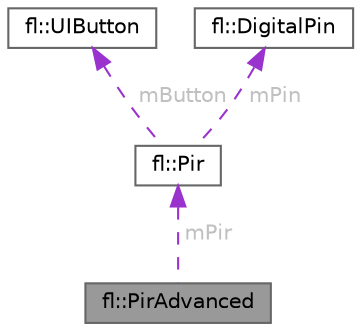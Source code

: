 digraph "fl::PirAdvanced"
{
 // LATEX_PDF_SIZE
  bgcolor="transparent";
  edge [fontname=Helvetica,fontsize=10,labelfontname=Helvetica,labelfontsize=10];
  node [fontname=Helvetica,fontsize=10,shape=box,height=0.2,width=0.4];
  Node1 [id="Node000001",label="fl::PirAdvanced",height=0.2,width=0.4,color="gray40", fillcolor="grey60", style="filled", fontcolor="black",tooltip=" "];
  Node2 -> Node1 [id="edge1_Node000001_Node000002",dir="back",color="darkorchid3",style="dashed",tooltip=" ",label=" mPir",fontcolor="grey" ];
  Node2 [id="Node000002",label="fl::Pir",height=0.2,width=0.4,color="gray40", fillcolor="white", style="filled",URL="$db/db1/classfl_1_1_pir.html",tooltip=" "];
  Node3 -> Node2 [id="edge2_Node000002_Node000003",dir="back",color="darkorchid3",style="dashed",tooltip=" ",label=" mButton",fontcolor="grey" ];
  Node3 [id="Node000003",label="fl::UIButton",height=0.2,width=0.4,color="gray40", fillcolor="white", style="filled",URL="$d3/d1d/classfl_1_1_u_i_button.html",tooltip=" "];
  Node4 -> Node2 [id="edge3_Node000002_Node000004",dir="back",color="darkorchid3",style="dashed",tooltip=" ",label=" mPin",fontcolor="grey" ];
  Node4 [id="Node000004",label="fl::DigitalPin",height=0.2,width=0.4,color="gray40", fillcolor="white", style="filled",URL="$d0/d32/classfl_1_1_digital_pin.html",tooltip=" "];
}
